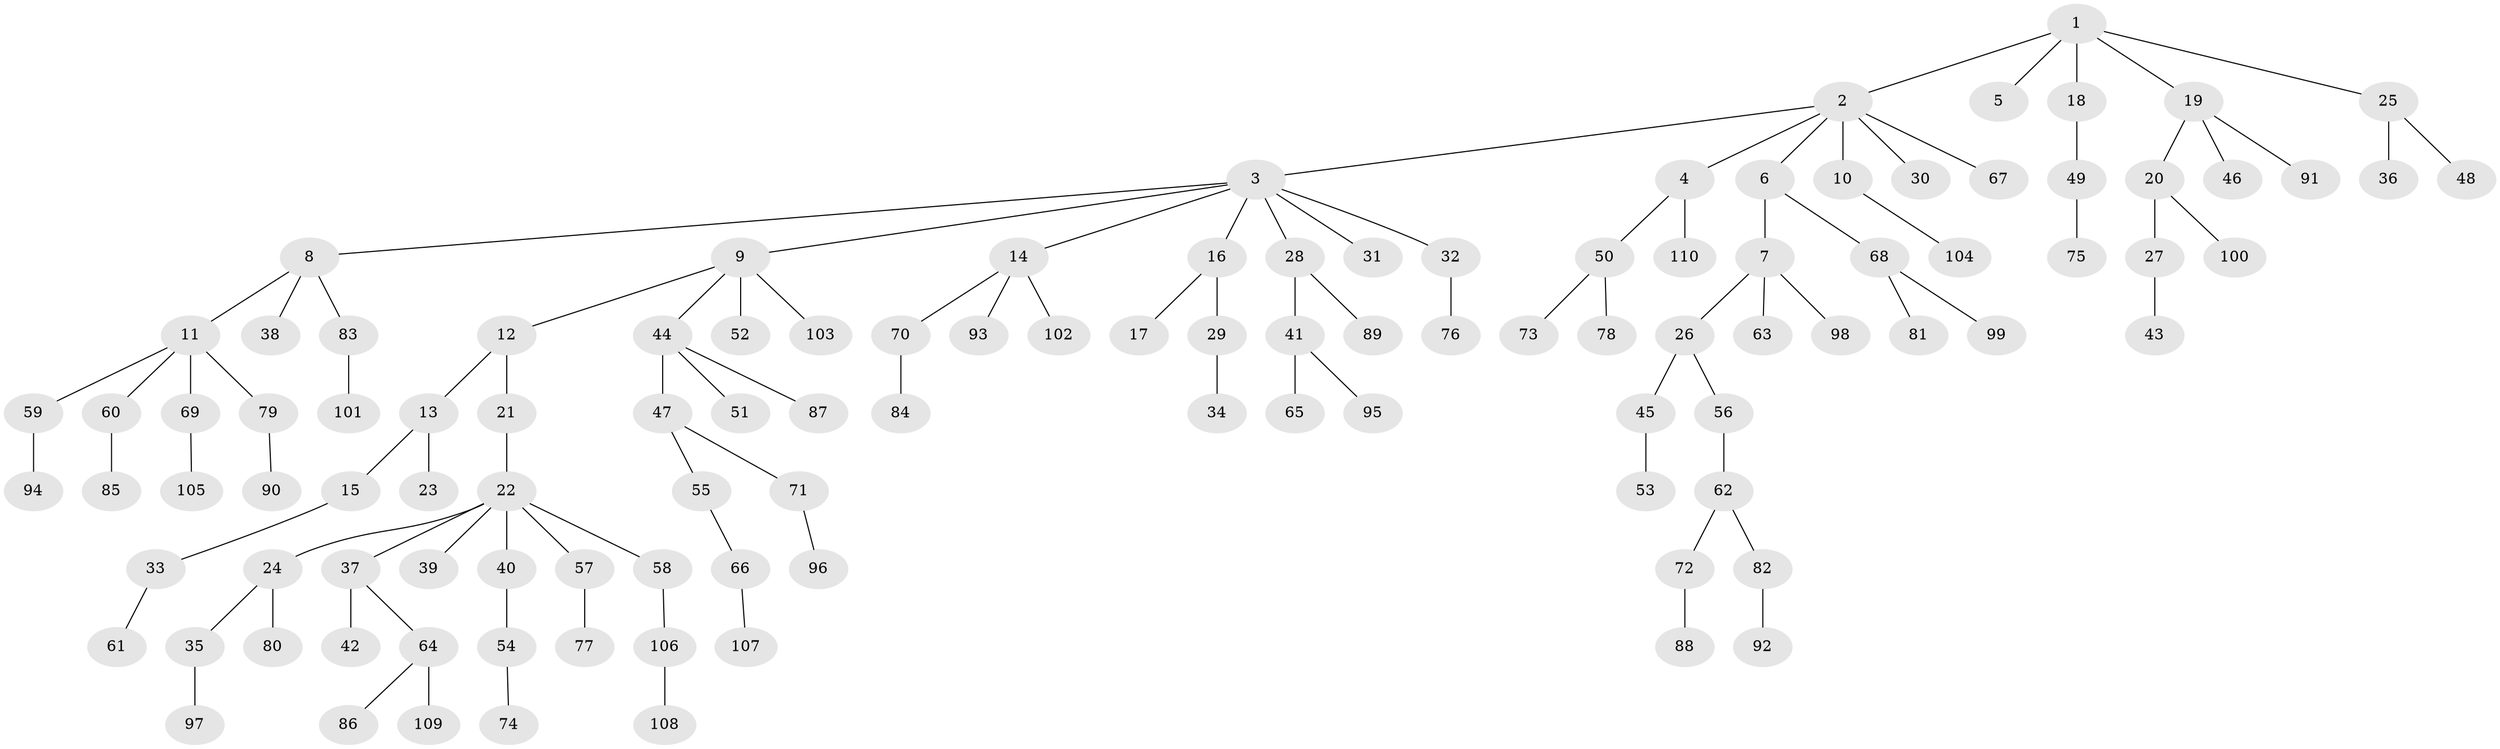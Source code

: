 // coarse degree distribution, {5: 0.0273972602739726, 6: 0.0273972602739726, 10: 0.0136986301369863, 2: 0.2465753424657534, 1: 0.547945205479452, 4: 0.0273972602739726, 3: 0.0958904109589041, 7: 0.0136986301369863}
// Generated by graph-tools (version 1.1) at 2025/24/03/03/25 07:24:07]
// undirected, 110 vertices, 109 edges
graph export_dot {
graph [start="1"]
  node [color=gray90,style=filled];
  1;
  2;
  3;
  4;
  5;
  6;
  7;
  8;
  9;
  10;
  11;
  12;
  13;
  14;
  15;
  16;
  17;
  18;
  19;
  20;
  21;
  22;
  23;
  24;
  25;
  26;
  27;
  28;
  29;
  30;
  31;
  32;
  33;
  34;
  35;
  36;
  37;
  38;
  39;
  40;
  41;
  42;
  43;
  44;
  45;
  46;
  47;
  48;
  49;
  50;
  51;
  52;
  53;
  54;
  55;
  56;
  57;
  58;
  59;
  60;
  61;
  62;
  63;
  64;
  65;
  66;
  67;
  68;
  69;
  70;
  71;
  72;
  73;
  74;
  75;
  76;
  77;
  78;
  79;
  80;
  81;
  82;
  83;
  84;
  85;
  86;
  87;
  88;
  89;
  90;
  91;
  92;
  93;
  94;
  95;
  96;
  97;
  98;
  99;
  100;
  101;
  102;
  103;
  104;
  105;
  106;
  107;
  108;
  109;
  110;
  1 -- 2;
  1 -- 5;
  1 -- 18;
  1 -- 19;
  1 -- 25;
  2 -- 3;
  2 -- 4;
  2 -- 6;
  2 -- 10;
  2 -- 30;
  2 -- 67;
  3 -- 8;
  3 -- 9;
  3 -- 14;
  3 -- 16;
  3 -- 28;
  3 -- 31;
  3 -- 32;
  4 -- 50;
  4 -- 110;
  6 -- 7;
  6 -- 68;
  7 -- 26;
  7 -- 63;
  7 -- 98;
  8 -- 11;
  8 -- 38;
  8 -- 83;
  9 -- 12;
  9 -- 44;
  9 -- 52;
  9 -- 103;
  10 -- 104;
  11 -- 59;
  11 -- 60;
  11 -- 69;
  11 -- 79;
  12 -- 13;
  12 -- 21;
  13 -- 15;
  13 -- 23;
  14 -- 70;
  14 -- 93;
  14 -- 102;
  15 -- 33;
  16 -- 17;
  16 -- 29;
  18 -- 49;
  19 -- 20;
  19 -- 46;
  19 -- 91;
  20 -- 27;
  20 -- 100;
  21 -- 22;
  22 -- 24;
  22 -- 37;
  22 -- 39;
  22 -- 40;
  22 -- 57;
  22 -- 58;
  24 -- 35;
  24 -- 80;
  25 -- 36;
  25 -- 48;
  26 -- 45;
  26 -- 56;
  27 -- 43;
  28 -- 41;
  28 -- 89;
  29 -- 34;
  32 -- 76;
  33 -- 61;
  35 -- 97;
  37 -- 42;
  37 -- 64;
  40 -- 54;
  41 -- 65;
  41 -- 95;
  44 -- 47;
  44 -- 51;
  44 -- 87;
  45 -- 53;
  47 -- 55;
  47 -- 71;
  49 -- 75;
  50 -- 73;
  50 -- 78;
  54 -- 74;
  55 -- 66;
  56 -- 62;
  57 -- 77;
  58 -- 106;
  59 -- 94;
  60 -- 85;
  62 -- 72;
  62 -- 82;
  64 -- 86;
  64 -- 109;
  66 -- 107;
  68 -- 81;
  68 -- 99;
  69 -- 105;
  70 -- 84;
  71 -- 96;
  72 -- 88;
  79 -- 90;
  82 -- 92;
  83 -- 101;
  106 -- 108;
}
